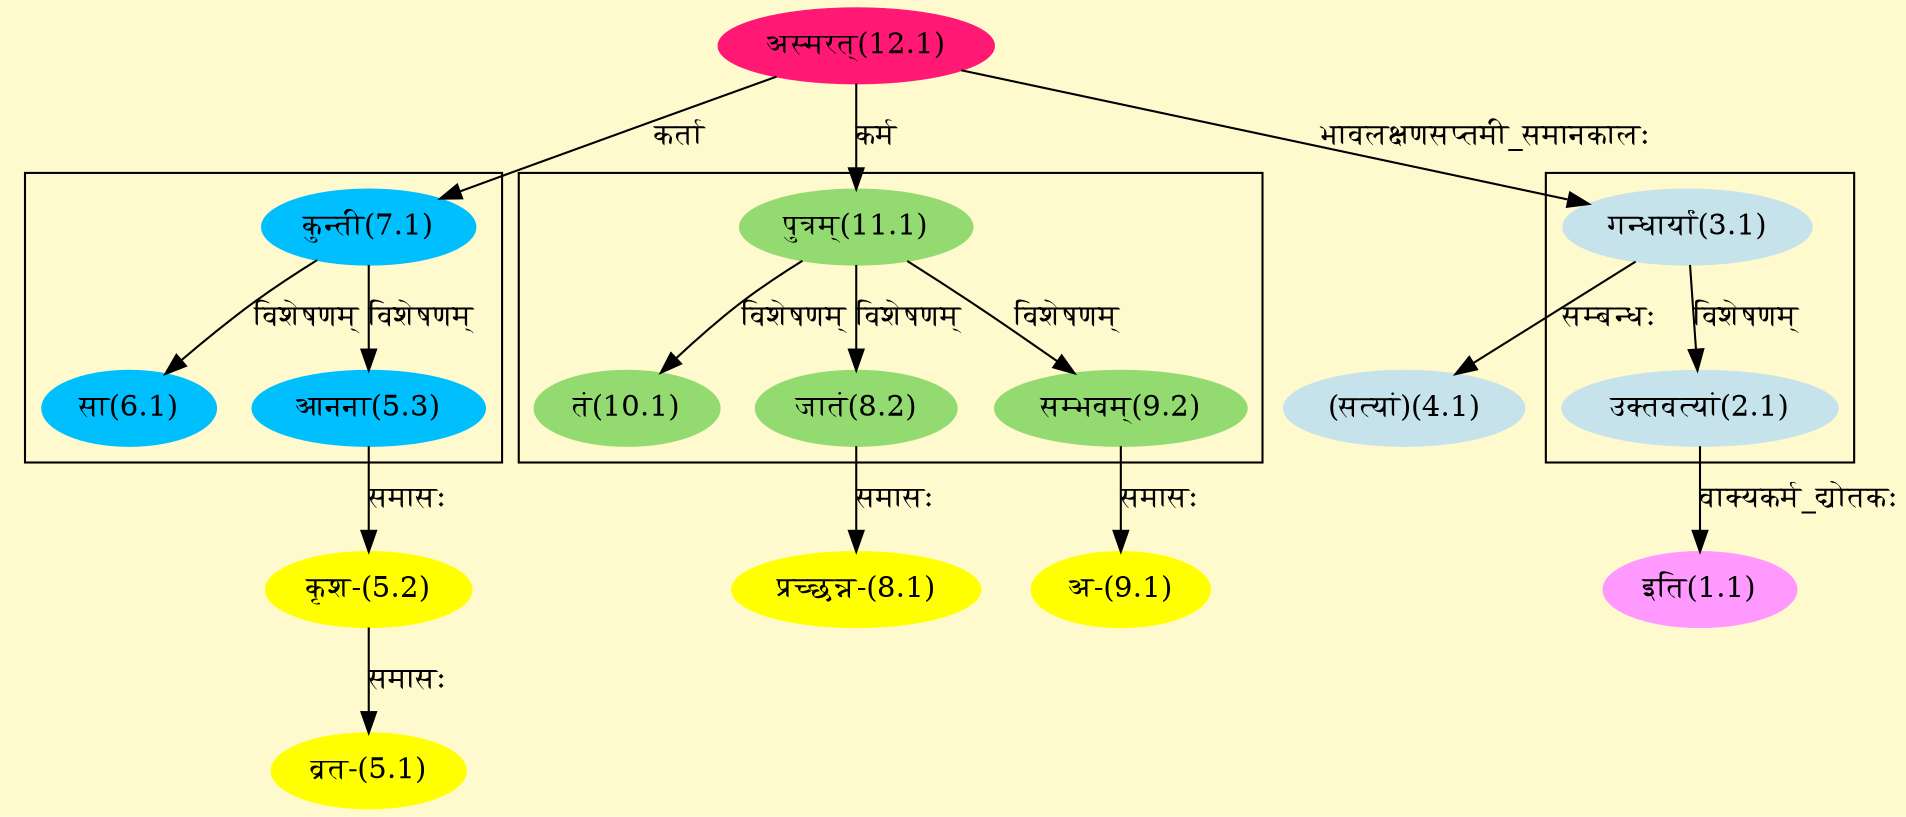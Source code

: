 digraph G{
rankdir=BT;
 compound=true;
 bgcolor="lemonchiffon1";

subgraph cluster_1{
Node2_1 [style=filled, color="#C6E2EB" label = "उक्तवत्यां(2.1)"]
Node3_1 [style=filled, color="#C6E2EB" label = "गन्धार्यां(3.1)"]

}

subgraph cluster_2{
Node5_3 [style=filled, color="#00BFFF" label = "आनना(5.3)"]
Node7_1 [style=filled, color="#00BFFF" label = "कुन्ती(7.1)"]
Node6_1 [style=filled, color="#00BFFF" label = "सा(6.1)"]

}

subgraph cluster_3{
Node8_2 [style=filled, color="#93DB70" label = "जातं(8.2)"]
Node11_1 [style=filled, color="#93DB70" label = "पुत्रम्(11.1)"]
Node9_2 [style=filled, color="#93DB70" label = "सम्भवम्(9.2)"]
Node10_1 [style=filled, color="#93DB70" label = "तं(10.1)"]

}
Node1_1 [style=filled, color="#FF99FF" label = "इति(1.1)"]
Node2_1 [style=filled, color="#C6E2EB" label = "उक्तवत्यां(2.1)"]
Node3_1 [style=filled, color="#C6E2EB" label = "गन्धार्यां(3.1)"]
Node12_1 [style=filled, color="#FF1975" label = "अस्मरत्(12.1)"]
Node4_1 [style=filled, color="#C6E2EB" label = "(सत्यां)(4.1)"]
Node5_1 [style=filled, color="#FFFF00" label = "व्रत-(5.1)"]
Node5_2 [style=filled, color="#FFFF00" label = "कृश-(5.2)"]
Node5_3 [style=filled, color="#00BFFF" label = "आनना(5.3)"]
Node7_1 [style=filled, color="#00BFFF" label = "कुन्ती(7.1)"]
Node8_1 [style=filled, color="#FFFF00" label = "प्रच्छन्न-(8.1)"]
Node8_2 [style=filled, color="#93DB70" label = "जातं(8.2)"]
Node9_1 [style=filled, color="#FFFF00" label = "अ-(9.1)"]
Node9_2 [style=filled, color="#93DB70" label = "सम्भवम्(9.2)"]
Node11_1 [style=filled, color="#93DB70" label = "पुत्रम्(11.1)"]
/* Start of Relations section */

Node1_1 -> Node2_1 [  label="वाक्यकर्म_द्योतकः"  dir="back" ]
Node2_1 -> Node3_1 [  label="विशेषणम्"  dir="back" ]
Node3_1 -> Node12_1 [  label="भावलक्षणसप्तमी_समानकालः"  dir="back" ]
Node4_1 -> Node3_1 [  label="सम्बन्धः"  dir="back" ]
Node5_1 -> Node5_2 [  label="समासः"  dir="back" ]
Node5_2 -> Node5_3 [  label="समासः"  dir="back" ]
Node5_3 -> Node7_1 [  label="विशेषणम्"  dir="back" ]
Node6_1 -> Node7_1 [  label="विशेषणम्"  dir="back" ]
Node7_1 -> Node12_1 [  label="कर्ता"  dir="back" ]
Node8_1 -> Node8_2 [  label="समासः"  dir="back" ]
Node8_2 -> Node11_1 [  label="विशेषणम्"  dir="back" ]
Node9_1 -> Node9_2 [  label="समासः"  dir="back" ]
Node9_2 -> Node11_1 [  label="विशेषणम्"  dir="back" ]
Node10_1 -> Node11_1 [  label="विशेषणम्"  dir="back" ]
Node11_1 -> Node12_1 [  label="कर्म"  dir="back" ]
}
